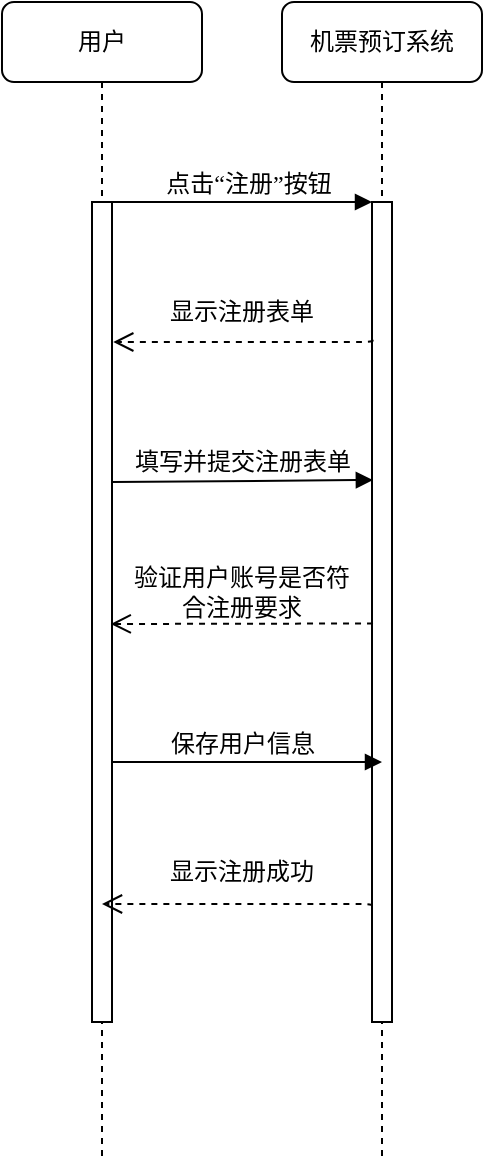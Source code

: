 <mxfile version="24.9.1">
  <diagram name="Page-1" id="13e1069c-82ec-6db2-03f1-153e76fe0fe0">
    <mxGraphModel dx="659" dy="334" grid="1" gridSize="10" guides="1" tooltips="1" connect="1" arrows="1" fold="1" page="1" pageScale="1" pageWidth="1100" pageHeight="850" background="none" math="0" shadow="0">
      <root>
        <mxCell id="0" />
        <mxCell id="1" parent="0" />
        <mxCell id="7baba1c4bc27f4b0-2" value="机票预订系统" style="shape=umlLifeline;perimeter=lifelinePerimeter;whiteSpace=wrap;html=1;container=1;collapsible=0;recursiveResize=0;outlineConnect=0;rounded=1;shadow=0;comic=0;labelBackgroundColor=none;strokeWidth=1;fontFamily=Verdana;fontSize=12;align=center;" parent="1" vertex="1">
          <mxGeometry x="240" y="80" width="100" height="580" as="geometry" />
        </mxCell>
        <mxCell id="7baba1c4bc27f4b0-10" value="" style="html=1;points=[];perimeter=orthogonalPerimeter;rounded=0;shadow=0;comic=0;labelBackgroundColor=none;strokeWidth=1;fontFamily=Verdana;fontSize=12;align=center;" parent="7baba1c4bc27f4b0-2" vertex="1">
          <mxGeometry x="45" y="100" width="10" height="410" as="geometry" />
        </mxCell>
        <mxCell id="7baba1c4bc27f4b0-8" value="用户" style="shape=umlLifeline;perimeter=lifelinePerimeter;whiteSpace=wrap;html=1;container=1;collapsible=0;recursiveResize=0;outlineConnect=0;rounded=1;shadow=0;comic=0;labelBackgroundColor=none;strokeWidth=1;fontFamily=Verdana;fontSize=12;align=center;" parent="1" vertex="1">
          <mxGeometry x="100" y="80" width="100" height="580" as="geometry" />
        </mxCell>
        <mxCell id="7baba1c4bc27f4b0-9" value="" style="html=1;points=[];perimeter=orthogonalPerimeter;rounded=0;shadow=0;comic=0;labelBackgroundColor=none;strokeWidth=1;fontFamily=Verdana;fontSize=12;align=center;" parent="7baba1c4bc27f4b0-8" vertex="1">
          <mxGeometry x="45" y="100" width="10" height="410" as="geometry" />
        </mxCell>
        <mxCell id="6y6oW1CbCKug0-mubhI6-6" value="保存用户信息" style="html=1;verticalAlign=bottom;endArrow=block;labelBackgroundColor=none;fontFamily=Verdana;fontSize=12;entryX=0.5;entryY=0.318;entryDx=0;entryDy=0;entryPerimeter=0;" edge="1" parent="7baba1c4bc27f4b0-8">
          <mxGeometry x="-0.037" relative="1" as="geometry">
            <mxPoint x="55" y="380" as="sourcePoint" />
            <mxPoint x="190" y="380.0" as="targetPoint" />
            <mxPoint as="offset" />
          </mxGeometry>
        </mxCell>
        <mxCell id="7baba1c4bc27f4b0-23" value="填写并提交注册表单" style="html=1;verticalAlign=bottom;endArrow=block;labelBackgroundColor=none;fontFamily=Verdana;fontSize=12;entryX=0.043;entryY=0.339;entryDx=0;entryDy=0;entryPerimeter=0;" parent="1" target="7baba1c4bc27f4b0-10" edge="1">
          <mxGeometry relative="1" as="geometry">
            <mxPoint x="155" y="320.0" as="sourcePoint" />
            <mxPoint x="290" y="310" as="targetPoint" />
          </mxGeometry>
        </mxCell>
        <mxCell id="7baba1c4bc27f4b0-11" value="点击“注册”按钮" style="html=1;verticalAlign=bottom;endArrow=block;entryX=0;entryY=0;labelBackgroundColor=none;fontFamily=Verdana;fontSize=12;edgeStyle=elbowEdgeStyle;elbow=vertical;" parent="1" source="7baba1c4bc27f4b0-9" target="7baba1c4bc27f4b0-10" edge="1">
          <mxGeometry x="0.037" relative="1" as="geometry">
            <mxPoint x="220" y="190" as="sourcePoint" />
            <mxPoint as="offset" />
          </mxGeometry>
        </mxCell>
        <mxCell id="6y6oW1CbCKug0-mubhI6-2" value="显示注册表单" style="text;strokeColor=none;align=center;fillColor=none;html=1;verticalAlign=middle;whiteSpace=wrap;rounded=0;" vertex="1" parent="1">
          <mxGeometry x="180" y="220" width="80" height="30" as="geometry" />
        </mxCell>
        <mxCell id="6y6oW1CbCKug0-mubhI6-4" value="验证用户账号是否符合注册要求" style="text;strokeColor=none;align=center;fillColor=none;html=1;verticalAlign=middle;whiteSpace=wrap;rounded=0;" vertex="1" parent="1">
          <mxGeometry x="160" y="360" width="120" height="30" as="geometry" />
        </mxCell>
        <mxCell id="6y6oW1CbCKug0-mubhI6-7" value="" style="html=1;verticalAlign=bottom;endArrow=open;dashed=1;endSize=8;labelBackgroundColor=none;fontFamily=Verdana;fontSize=12;edgeStyle=elbowEdgeStyle;elbow=vertical;exitX=0.002;exitY=0.859;exitDx=0;exitDy=0;exitPerimeter=0;" edge="1" parent="1" source="7baba1c4bc27f4b0-10">
          <mxGeometry x="1" y="148" relative="1" as="geometry">
            <mxPoint x="150" y="531" as="targetPoint" />
            <Array as="points">
              <mxPoint x="221" y="531" />
              <mxPoint x="251" y="531" />
            </Array>
            <mxPoint x="282" y="532" as="sourcePoint" />
            <mxPoint x="-145" y="-118" as="offset" />
          </mxGeometry>
        </mxCell>
        <mxCell id="6y6oW1CbCKug0-mubhI6-8" value="显示注册成功" style="text;strokeColor=none;align=center;fillColor=none;html=1;verticalAlign=middle;whiteSpace=wrap;rounded=0;" vertex="1" parent="1">
          <mxGeometry x="170" y="500" width="100" height="30" as="geometry" />
        </mxCell>
        <mxCell id="7baba1c4bc27f4b0-21" value="" style="html=1;verticalAlign=bottom;endArrow=open;dashed=1;endSize=8;labelBackgroundColor=none;fontFamily=Verdana;fontSize=12;edgeStyle=elbowEdgeStyle;elbow=vertical;entryX=1.062;entryY=0.173;entryDx=0;entryDy=0;entryPerimeter=0;exitX=0.031;exitY=0.168;exitDx=0;exitDy=0;exitPerimeter=0;" parent="1" source="7baba1c4bc27f4b0-10" target="7baba1c4bc27f4b0-9" edge="1">
          <mxGeometry x="1" y="148" relative="1" as="geometry">
            <mxPoint x="160.0" y="244.37" as="targetPoint" />
            <Array as="points">
              <mxPoint x="230.55" y="250" />
              <mxPoint x="260.55" y="250" />
            </Array>
            <mxPoint x="280" y="250" as="sourcePoint" />
            <mxPoint x="-145" y="-118" as="offset" />
          </mxGeometry>
        </mxCell>
        <mxCell id="6y6oW1CbCKug0-mubhI6-3" value="" style="html=1;verticalAlign=bottom;endArrow=open;dashed=1;endSize=8;labelBackgroundColor=none;fontFamily=Verdana;fontSize=12;edgeStyle=elbowEdgeStyle;elbow=vertical;entryX=0.936;entryY=0.516;entryDx=0;entryDy=0;entryPerimeter=0;exitX=0.052;exitY=0.514;exitDx=0;exitDy=0;exitPerimeter=0;" edge="1" parent="1" source="7baba1c4bc27f4b0-10" target="7baba1c4bc27f4b0-9">
          <mxGeometry x="1" y="148" relative="1" as="geometry">
            <mxPoint x="155" y="390" as="targetPoint" />
            <Array as="points">
              <mxPoint x="226" y="391" />
              <mxPoint x="256" y="391" />
            </Array>
            <mxPoint x="287" y="392" as="sourcePoint" />
            <mxPoint x="-145" y="-118" as="offset" />
          </mxGeometry>
        </mxCell>
      </root>
    </mxGraphModel>
  </diagram>
</mxfile>
